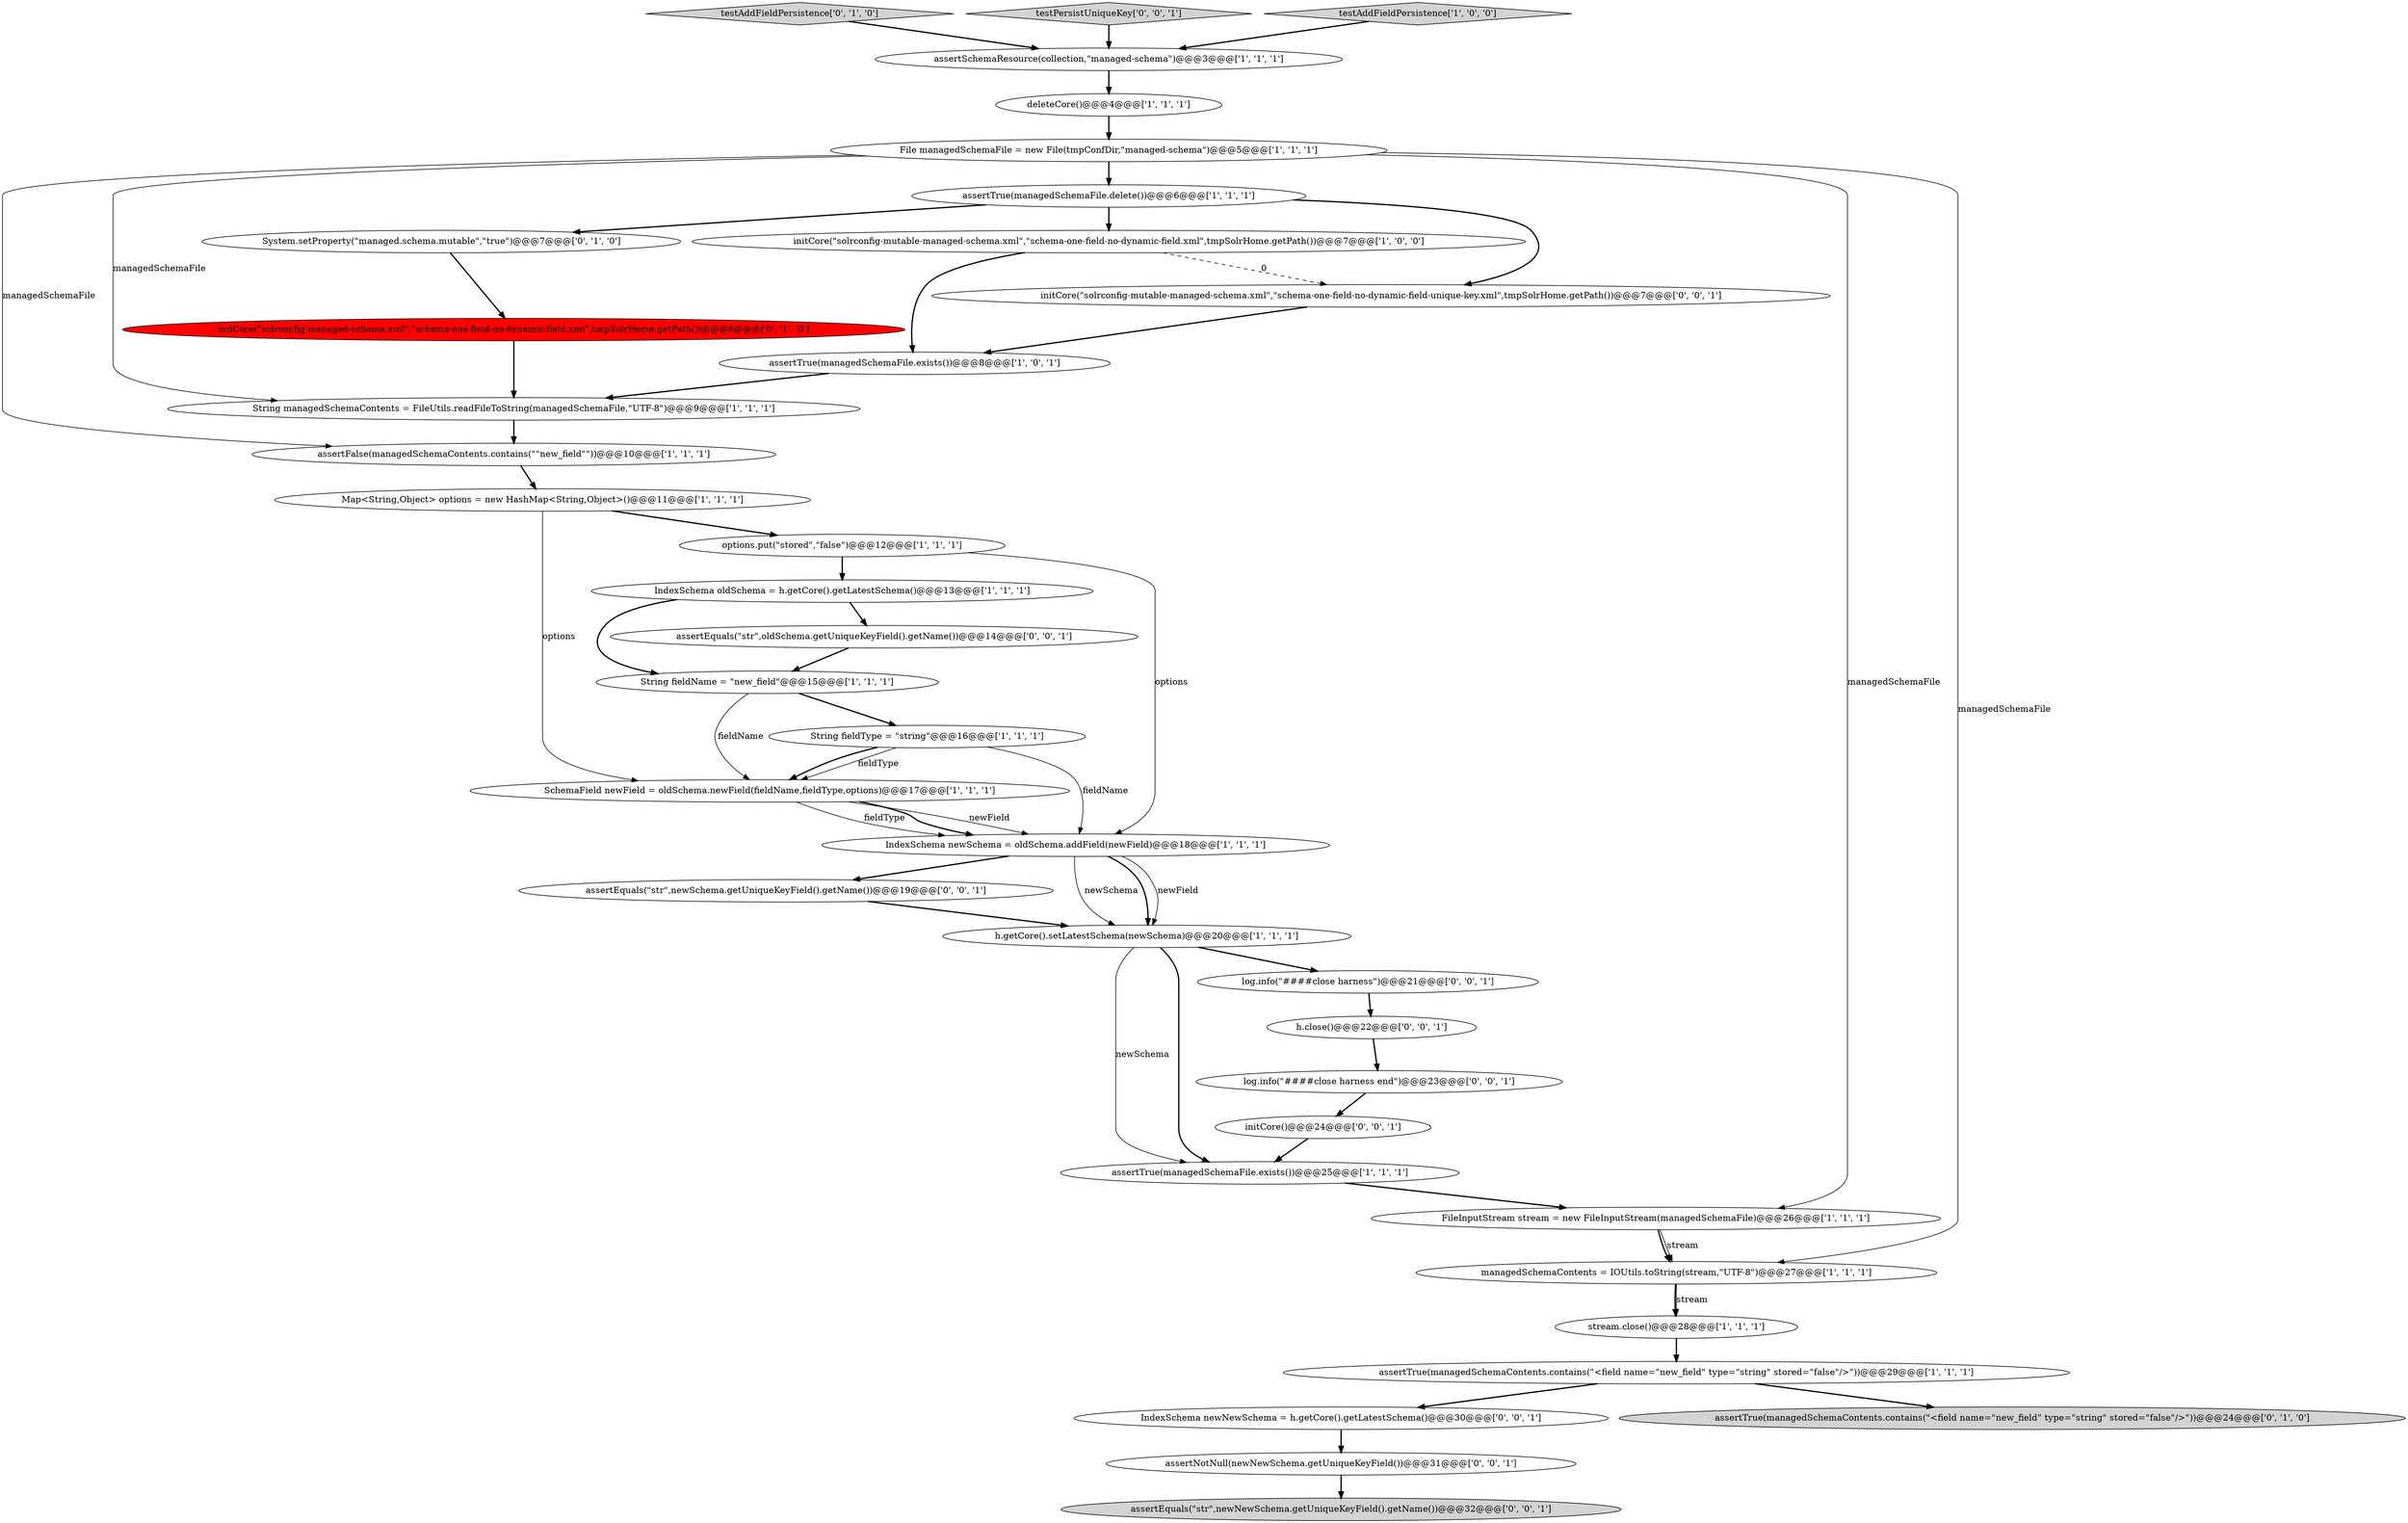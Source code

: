 digraph {
4 [style = filled, label = "String managedSchemaContents = FileUtils.readFileToString(managedSchemaFile,\"UTF-8\")@@@9@@@['1', '1', '1']", fillcolor = white, shape = ellipse image = "AAA0AAABBB1BBB"];
2 [style = filled, label = "IndexSchema newSchema = oldSchema.addField(newField)@@@18@@@['1', '1', '1']", fillcolor = white, shape = ellipse image = "AAA0AAABBB1BBB"];
3 [style = filled, label = "File managedSchemaFile = new File(tmpConfDir,\"managed-schema\")@@@5@@@['1', '1', '1']", fillcolor = white, shape = ellipse image = "AAA0AAABBB1BBB"];
25 [style = filled, label = "testAddFieldPersistence['0', '1', '0']", fillcolor = lightgray, shape = diamond image = "AAA0AAABBB2BBB"];
32 [style = filled, label = "h.close()@@@22@@@['0', '0', '1']", fillcolor = white, shape = ellipse image = "AAA0AAABBB3BBB"];
12 [style = filled, label = "assertSchemaResource(collection,\"managed-schema\")@@@3@@@['1', '1', '1']", fillcolor = white, shape = ellipse image = "AAA0AAABBB1BBB"];
8 [style = filled, label = "options.put(\"stored\",\"false\")@@@12@@@['1', '1', '1']", fillcolor = white, shape = ellipse image = "AAA0AAABBB1BBB"];
5 [style = filled, label = "assertTrue(managedSchemaFile.exists())@@@25@@@['1', '1', '1']", fillcolor = white, shape = ellipse image = "AAA0AAABBB1BBB"];
30 [style = filled, label = "log.info(\"####close harness end\")@@@23@@@['0', '0', '1']", fillcolor = white, shape = ellipse image = "AAA0AAABBB3BBB"];
24 [style = filled, label = "System.setProperty(\"managed.schema.mutable\",\"true\")@@@7@@@['0', '1', '0']", fillcolor = white, shape = ellipse image = "AAA0AAABBB2BBB"];
15 [style = filled, label = "Map<String,Object> options = new HashMap<String,Object>()@@@11@@@['1', '1', '1']", fillcolor = white, shape = ellipse image = "AAA0AAABBB1BBB"];
16 [style = filled, label = "FileInputStream stream = new FileInputStream(managedSchemaFile)@@@26@@@['1', '1', '1']", fillcolor = white, shape = ellipse image = "AAA0AAABBB1BBB"];
33 [style = filled, label = "IndexSchema newNewSchema = h.getCore().getLatestSchema()@@@30@@@['0', '0', '1']", fillcolor = white, shape = ellipse image = "AAA0AAABBB3BBB"];
1 [style = filled, label = "String fieldName = \"new_field\"@@@15@@@['1', '1', '1']", fillcolor = white, shape = ellipse image = "AAA0AAABBB1BBB"];
0 [style = filled, label = "assertTrue(managedSchemaFile.delete())@@@6@@@['1', '1', '1']", fillcolor = white, shape = ellipse image = "AAA0AAABBB1BBB"];
21 [style = filled, label = "SchemaField newField = oldSchema.newField(fieldName,fieldType,options)@@@17@@@['1', '1', '1']", fillcolor = white, shape = ellipse image = "AAA0AAABBB1BBB"];
27 [style = filled, label = "log.info(\"####close harness\")@@@21@@@['0', '0', '1']", fillcolor = white, shape = ellipse image = "AAA0AAABBB3BBB"];
36 [style = filled, label = "testPersistUniqueKey['0', '0', '1']", fillcolor = lightgray, shape = diamond image = "AAA0AAABBB3BBB"];
34 [style = filled, label = "initCore()@@@24@@@['0', '0', '1']", fillcolor = white, shape = ellipse image = "AAA0AAABBB3BBB"];
18 [style = filled, label = "assertFalse(managedSchemaContents.contains(\"\"new_field\"\"))@@@10@@@['1', '1', '1']", fillcolor = white, shape = ellipse image = "AAA0AAABBB1BBB"];
14 [style = filled, label = "initCore(\"solrconfig-mutable-managed-schema.xml\",\"schema-one-field-no-dynamic-field.xml\",tmpSolrHome.getPath())@@@7@@@['1', '0', '0']", fillcolor = white, shape = ellipse image = "AAA0AAABBB1BBB"];
20 [style = filled, label = "IndexSchema oldSchema = h.getCore().getLatestSchema()@@@13@@@['1', '1', '1']", fillcolor = white, shape = ellipse image = "AAA0AAABBB1BBB"];
10 [style = filled, label = "h.getCore().setLatestSchema(newSchema)@@@20@@@['1', '1', '1']", fillcolor = white, shape = ellipse image = "AAA0AAABBB1BBB"];
13 [style = filled, label = "deleteCore()@@@4@@@['1', '1', '1']", fillcolor = white, shape = ellipse image = "AAA0AAABBB1BBB"];
23 [style = filled, label = "initCore(\"solrconfig-managed-schema.xml\",\"schema-one-field-no-dynamic-field.xml\",tmpSolrHome.getPath())@@@8@@@['0', '1', '0']", fillcolor = red, shape = ellipse image = "AAA1AAABBB2BBB"];
6 [style = filled, label = "assertTrue(managedSchemaFile.exists())@@@8@@@['1', '0', '1']", fillcolor = white, shape = ellipse image = "AAA0AAABBB1BBB"];
26 [style = filled, label = "assertEquals(\"str\",newSchema.getUniqueKeyField().getName())@@@19@@@['0', '0', '1']", fillcolor = white, shape = ellipse image = "AAA0AAABBB3BBB"];
29 [style = filled, label = "assertNotNull(newNewSchema.getUniqueKeyField())@@@31@@@['0', '0', '1']", fillcolor = white, shape = ellipse image = "AAA0AAABBB3BBB"];
28 [style = filled, label = "initCore(\"solrconfig-mutable-managed-schema.xml\",\"schema-one-field-no-dynamic-field-unique-key.xml\",tmpSolrHome.getPath())@@@7@@@['0', '0', '1']", fillcolor = white, shape = ellipse image = "AAA0AAABBB3BBB"];
9 [style = filled, label = "managedSchemaContents = IOUtils.toString(stream,\"UTF-8\")@@@27@@@['1', '1', '1']", fillcolor = white, shape = ellipse image = "AAA0AAABBB1BBB"];
7 [style = filled, label = "assertTrue(managedSchemaContents.contains(\"<field name=\"new_field\" type=\"string\" stored=\"false\"/>\"))@@@29@@@['1', '1', '1']", fillcolor = white, shape = ellipse image = "AAA0AAABBB1BBB"];
17 [style = filled, label = "stream.close()@@@28@@@['1', '1', '1']", fillcolor = white, shape = ellipse image = "AAA0AAABBB1BBB"];
35 [style = filled, label = "assertEquals(\"str\",oldSchema.getUniqueKeyField().getName())@@@14@@@['0', '0', '1']", fillcolor = white, shape = ellipse image = "AAA0AAABBB3BBB"];
31 [style = filled, label = "assertEquals(\"str\",newNewSchema.getUniqueKeyField().getName())@@@32@@@['0', '0', '1']", fillcolor = lightgray, shape = ellipse image = "AAA0AAABBB3BBB"];
19 [style = filled, label = "String fieldType = \"string\"@@@16@@@['1', '1', '1']", fillcolor = white, shape = ellipse image = "AAA0AAABBB1BBB"];
22 [style = filled, label = "assertTrue(managedSchemaContents.contains(\"<field name=\"new_field\" type=\"string\" stored=\"false\"/>\"))@@@24@@@['0', '1', '0']", fillcolor = lightgray, shape = ellipse image = "AAA0AAABBB2BBB"];
11 [style = filled, label = "testAddFieldPersistence['1', '0', '0']", fillcolor = lightgray, shape = diamond image = "AAA0AAABBB1BBB"];
28->6 [style = bold, label=""];
2->26 [style = bold, label=""];
27->32 [style = bold, label=""];
10->5 [style = solid, label="newSchema"];
26->10 [style = bold, label=""];
21->2 [style = solid, label="newField"];
14->28 [style = dashed, label="0"];
34->5 [style = bold, label=""];
10->27 [style = bold, label=""];
29->31 [style = bold, label=""];
15->21 [style = solid, label="options"];
19->2 [style = solid, label="fieldName"];
18->15 [style = bold, label=""];
23->4 [style = bold, label=""];
2->10 [style = solid, label="newSchema"];
3->9 [style = solid, label="managedSchemaFile"];
21->2 [style = solid, label="fieldType"];
9->17 [style = bold, label=""];
4->18 [style = bold, label=""];
11->12 [style = bold, label=""];
30->34 [style = bold, label=""];
36->12 [style = bold, label=""];
20->1 [style = bold, label=""];
2->10 [style = bold, label=""];
32->30 [style = bold, label=""];
3->0 [style = bold, label=""];
21->2 [style = bold, label=""];
33->29 [style = bold, label=""];
5->16 [style = bold, label=""];
17->7 [style = bold, label=""];
19->21 [style = solid, label="fieldType"];
12->13 [style = bold, label=""];
6->4 [style = bold, label=""];
7->22 [style = bold, label=""];
7->33 [style = bold, label=""];
0->14 [style = bold, label=""];
8->20 [style = bold, label=""];
10->5 [style = bold, label=""];
35->1 [style = bold, label=""];
13->3 [style = bold, label=""];
25->12 [style = bold, label=""];
16->9 [style = solid, label="stream"];
0->24 [style = bold, label=""];
3->18 [style = solid, label="managedSchemaFile"];
3->16 [style = solid, label="managedSchemaFile"];
1->21 [style = solid, label="fieldName"];
2->10 [style = solid, label="newField"];
20->35 [style = bold, label=""];
8->2 [style = solid, label="options"];
1->19 [style = bold, label=""];
3->4 [style = solid, label="managedSchemaFile"];
9->17 [style = solid, label="stream"];
14->6 [style = bold, label=""];
16->9 [style = bold, label=""];
15->8 [style = bold, label=""];
0->28 [style = bold, label=""];
24->23 [style = bold, label=""];
19->21 [style = bold, label=""];
}

